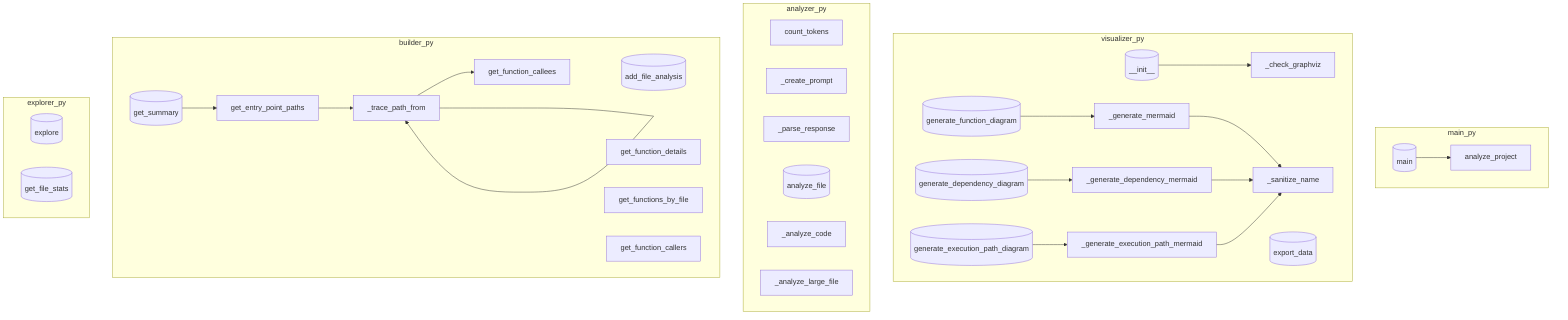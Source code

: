 graph TD;
  subgraph main_py
    main[(main)];
    analyze_project[analyze_project];
  end
  subgraph visualizer_py
    n___init__[(__init__)];
    n__check_graphviz[_check_graphviz];
    generate_function_diagram[(generate_function_diagram)];
    generate_dependency_diagram[(generate_dependency_diagram)];
    generate_execution_path_diagram[(generate_execution_path_diagram)];
    n__generate_mermaid[_generate_mermaid];
    n__generate_dependency_mermaid[_generate_dependency_mermaid];
    n__generate_execution_path_mermaid[_generate_execution_path_mermaid];
    n__sanitize_name[_sanitize_name];
    export_data[(export_data)];
  end
  subgraph analyzer_py
    count_tokens[count_tokens];
    n__create_prompt[_create_prompt];
    n__parse_response[_parse_response];
    analyze_file[(analyze_file)];
    n__analyze_code[_analyze_code];
    n__analyze_large_file[_analyze_large_file];
  end
  subgraph builder_py
    add_file_analysis[(add_file_analysis)];
    get_function_details[get_function_details];
    get_functions_by_file[get_functions_by_file];
    get_function_callers[get_function_callers];
    get_function_callees[get_function_callees];
    get_entry_point_paths[get_entry_point_paths];
    n__trace_path_from[_trace_path_from];
    get_summary[(get_summary)];
  end
  subgraph explorer_py
    explore[(explore)];
    get_file_stats[(get_file_stats)];
  end
  main --> analyze_project;
  n___init__ --> n__check_graphviz;
  get_entry_point_paths --> n__trace_path_from;
  n__trace_path_from --> get_function_callees;
  n__trace_path_from --> n__trace_path_from;
  get_summary --> get_entry_point_paths;
  generate_function_diagram --> n__generate_mermaid;
  generate_dependency_diagram --> n__generate_dependency_mermaid;
  generate_execution_path_diagram --> n__generate_execution_path_mermaid;
  n__generate_mermaid --> n__sanitize_name;
  n__generate_dependency_mermaid --> n__sanitize_name;
  n__generate_execution_path_mermaid --> n__sanitize_name;